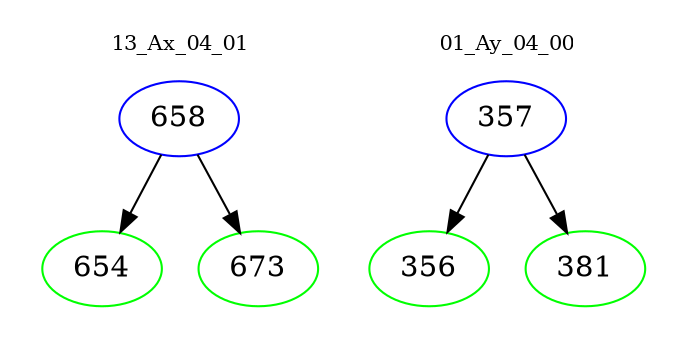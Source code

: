 digraph{
subgraph cluster_0 {
color = white
label = "13_Ax_04_01";
fontsize=10;
T0_658 [label="658", color="blue"]
T0_658 -> T0_654 [color="black"]
T0_654 [label="654", color="green"]
T0_658 -> T0_673 [color="black"]
T0_673 [label="673", color="green"]
}
subgraph cluster_1 {
color = white
label = "01_Ay_04_00";
fontsize=10;
T1_357 [label="357", color="blue"]
T1_357 -> T1_356 [color="black"]
T1_356 [label="356", color="green"]
T1_357 -> T1_381 [color="black"]
T1_381 [label="381", color="green"]
}
}
